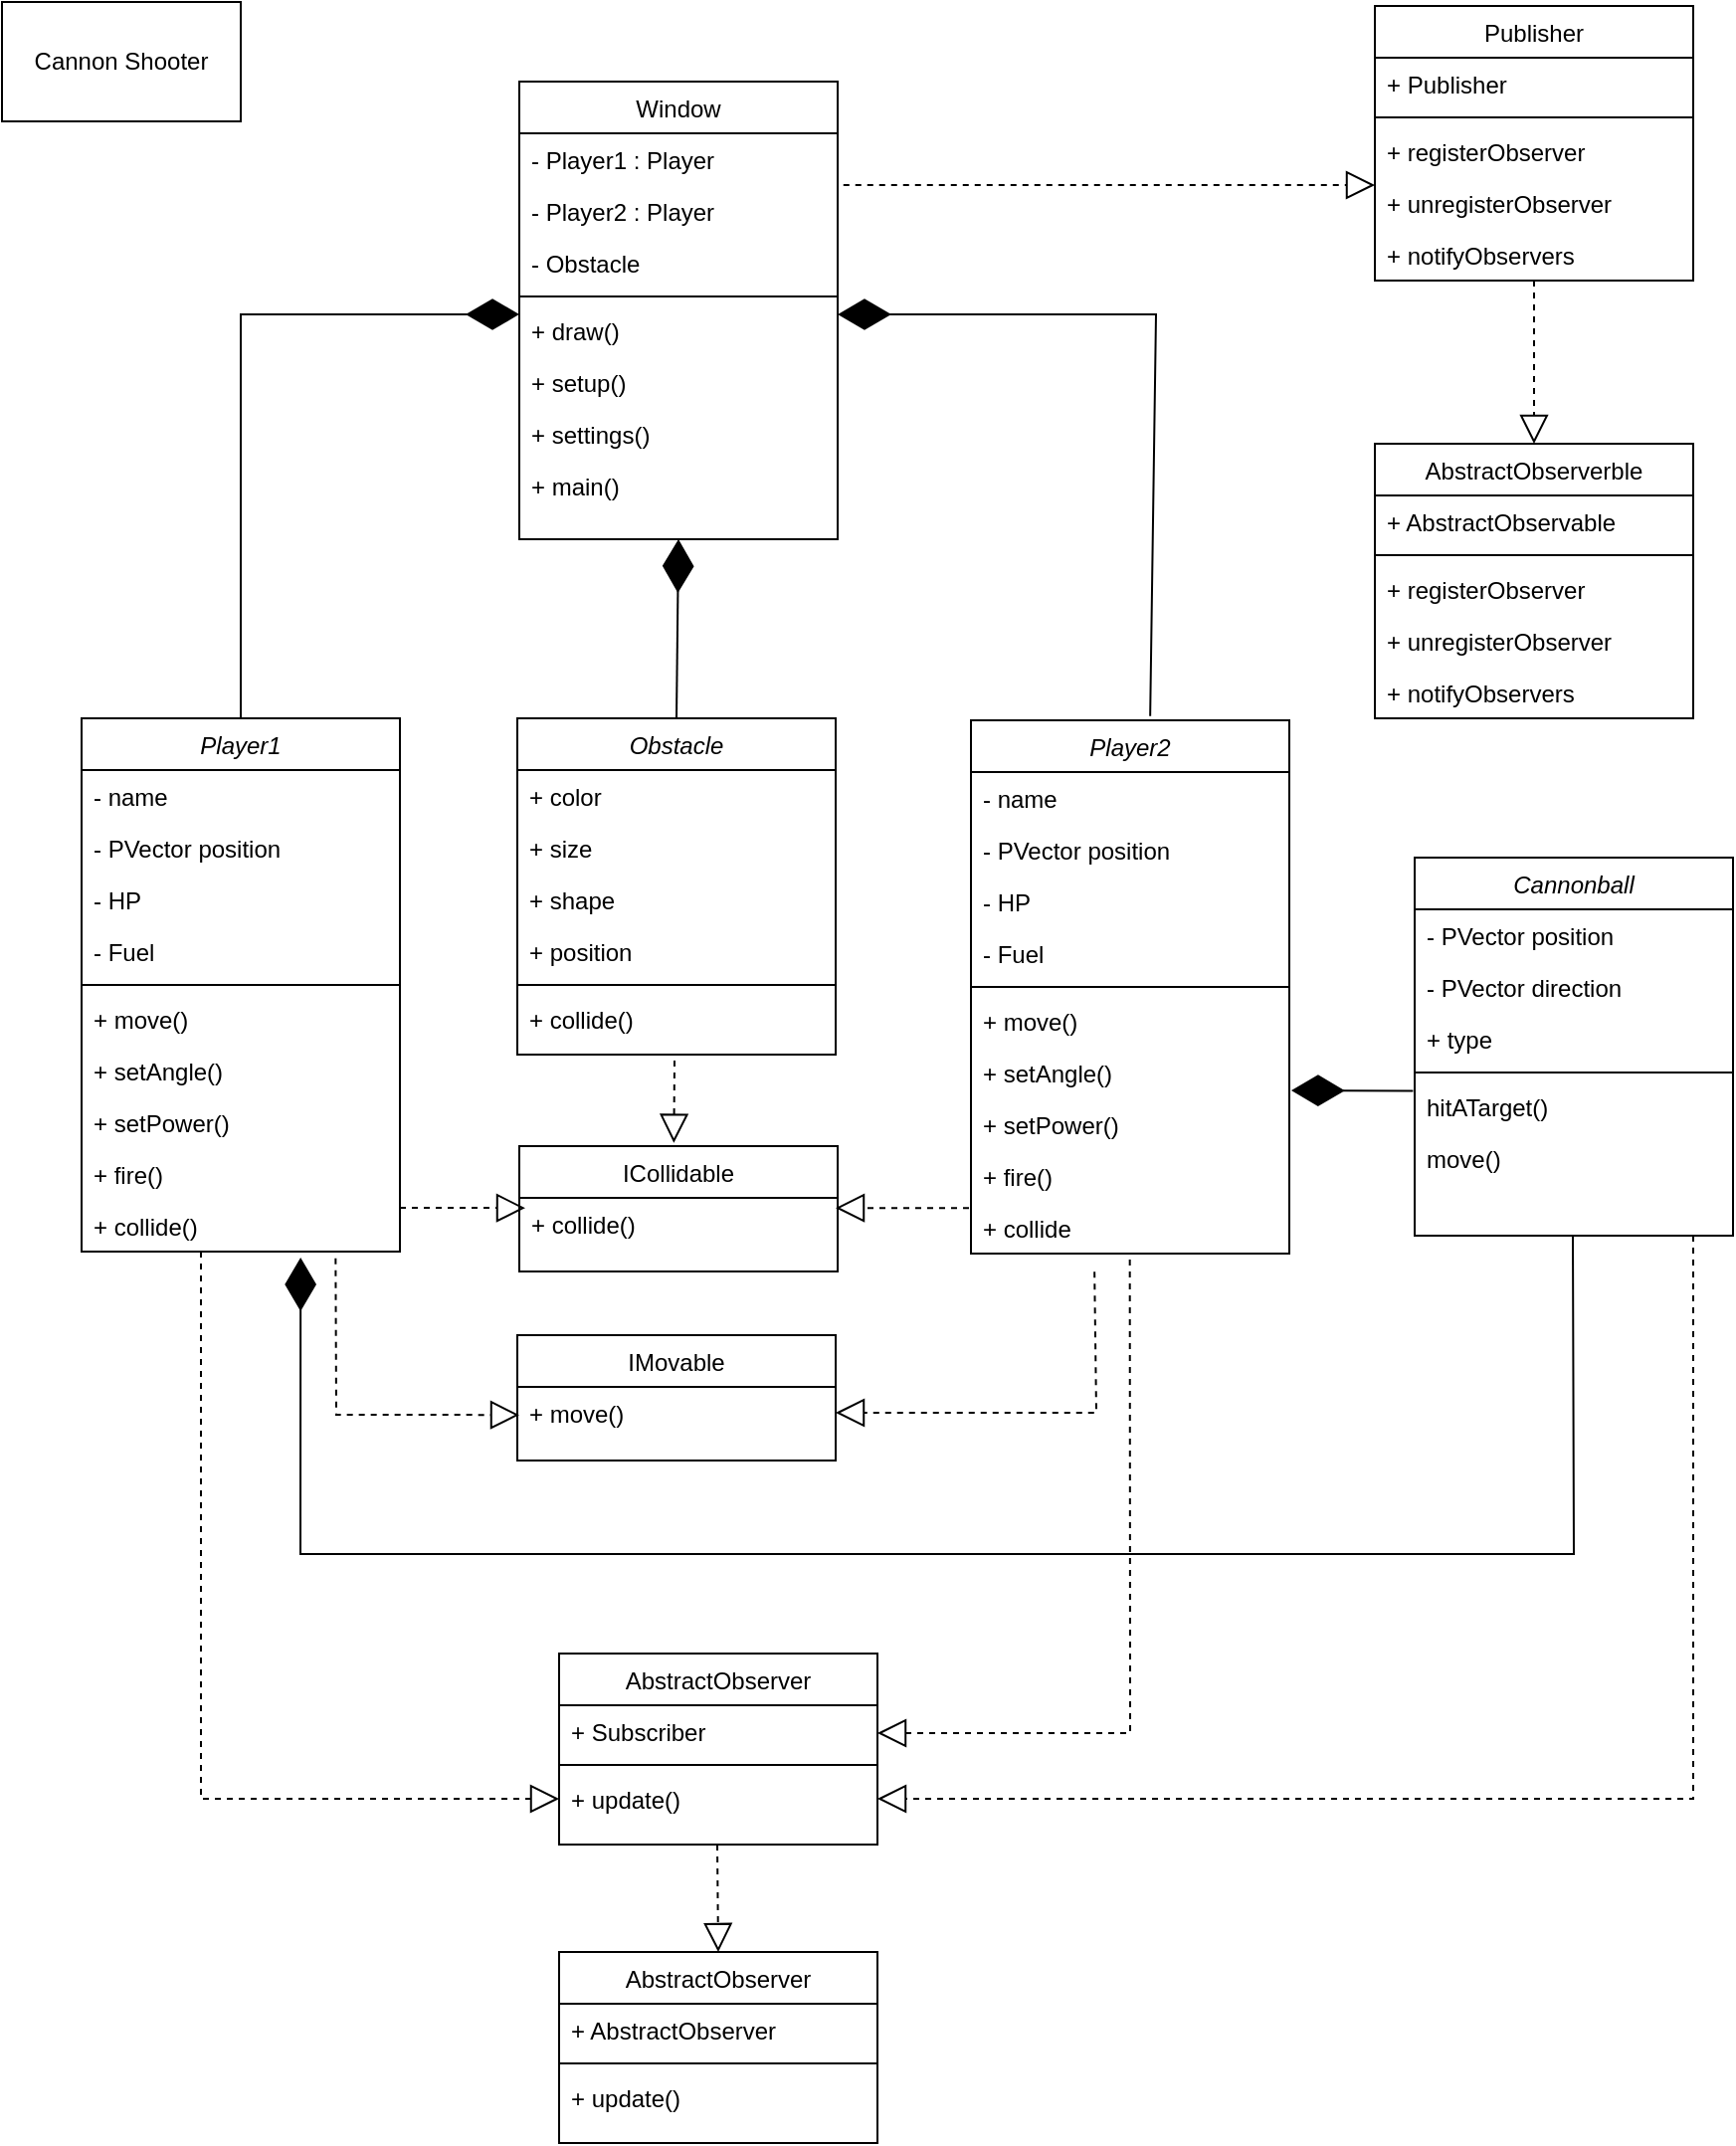 <mxfile version="20.5.1" type="google"><diagram id="C5RBs43oDa-KdzZeNtuy" name="Page-1"><mxGraphModel dx="1221" dy="654" grid="1" gridSize="10" guides="1" tooltips="1" connect="1" arrows="1" fold="1" page="1" pageScale="1" pageWidth="827" pageHeight="1169" math="0" shadow="0"><root><mxCell id="WIyWlLk6GJQsqaUBKTNV-0"/><mxCell id="WIyWlLk6GJQsqaUBKTNV-1" parent="WIyWlLk6GJQsqaUBKTNV-0"/><mxCell id="zkfFHV4jXpPFQw0GAbJ--17" value="Window" style="swimlane;fontStyle=0;align=center;verticalAlign=top;childLayout=stackLayout;horizontal=1;startSize=26;horizontalStack=0;resizeParent=1;resizeLast=0;collapsible=1;marginBottom=0;rounded=0;shadow=0;strokeWidth=1;" parent="WIyWlLk6GJQsqaUBKTNV-1" vertex="1"><mxGeometry x="280" y="50" width="160" height="230" as="geometry"><mxRectangle x="550" y="140" width="160" height="26" as="alternateBounds"/></mxGeometry></mxCell><mxCell id="zkfFHV4jXpPFQw0GAbJ--18" value="- Player1 : Player" style="text;align=left;verticalAlign=top;spacingLeft=4;spacingRight=4;overflow=hidden;rotatable=0;points=[[0,0.5],[1,0.5]];portConstraint=eastwest;" parent="zkfFHV4jXpPFQw0GAbJ--17" vertex="1"><mxGeometry y="26" width="160" height="26" as="geometry"/></mxCell><mxCell id="zkfFHV4jXpPFQw0GAbJ--19" value="- Player2 : Player" style="text;align=left;verticalAlign=top;spacingLeft=4;spacingRight=4;overflow=hidden;rotatable=0;points=[[0,0.5],[1,0.5]];portConstraint=eastwest;rounded=0;shadow=0;html=0;" parent="zkfFHV4jXpPFQw0GAbJ--17" vertex="1"><mxGeometry y="52" width="160" height="26" as="geometry"/></mxCell><mxCell id="zkfFHV4jXpPFQw0GAbJ--20" value="- Obstacle" style="text;align=left;verticalAlign=top;spacingLeft=4;spacingRight=4;overflow=hidden;rotatable=0;points=[[0,0.5],[1,0.5]];portConstraint=eastwest;rounded=0;shadow=0;html=0;" parent="zkfFHV4jXpPFQw0GAbJ--17" vertex="1"><mxGeometry y="78" width="160" height="26" as="geometry"/></mxCell><mxCell id="zkfFHV4jXpPFQw0GAbJ--23" value="" style="line;html=1;strokeWidth=1;align=left;verticalAlign=middle;spacingTop=-1;spacingLeft=3;spacingRight=3;rotatable=0;labelPosition=right;points=[];portConstraint=eastwest;" parent="zkfFHV4jXpPFQw0GAbJ--17" vertex="1"><mxGeometry y="104" width="160" height="8" as="geometry"/></mxCell><mxCell id="zkfFHV4jXpPFQw0GAbJ--24" value="+ draw()" style="text;align=left;verticalAlign=top;spacingLeft=4;spacingRight=4;overflow=hidden;rotatable=0;points=[[0,0.5],[1,0.5]];portConstraint=eastwest;" parent="zkfFHV4jXpPFQw0GAbJ--17" vertex="1"><mxGeometry y="112" width="160" height="26" as="geometry"/></mxCell><mxCell id="zkfFHV4jXpPFQw0GAbJ--25" value="+ setup()" style="text;align=left;verticalAlign=top;spacingLeft=4;spacingRight=4;overflow=hidden;rotatable=0;points=[[0,0.5],[1,0.5]];portConstraint=eastwest;" parent="zkfFHV4jXpPFQw0GAbJ--17" vertex="1"><mxGeometry y="138" width="160" height="26" as="geometry"/></mxCell><mxCell id="bGY49DNTYoyGkgJtw3t_-60" value="+ settings()" style="text;align=left;verticalAlign=top;spacingLeft=4;spacingRight=4;overflow=hidden;rotatable=0;points=[[0,0.5],[1,0.5]];portConstraint=eastwest;" parent="zkfFHV4jXpPFQw0GAbJ--17" vertex="1"><mxGeometry y="164" width="160" height="26" as="geometry"/></mxCell><mxCell id="bGY49DNTYoyGkgJtw3t_-63" value="+ main()" style="text;align=left;verticalAlign=top;spacingLeft=4;spacingRight=4;overflow=hidden;rotatable=0;points=[[0,0.5],[1,0.5]];portConstraint=eastwest;" parent="zkfFHV4jXpPFQw0GAbJ--17" vertex="1"><mxGeometry y="190" width="160" height="26" as="geometry"/></mxCell><mxCell id="7fzuy6R_wgdA0pwXr1Np-0" value="Cannon Shooter" style="rounded=0;whiteSpace=wrap;html=1;" parent="WIyWlLk6GJQsqaUBKTNV-1" vertex="1"><mxGeometry x="20" y="10" width="120" height="60" as="geometry"/></mxCell><mxCell id="7fzuy6R_wgdA0pwXr1Np-9" value="Cannonball" style="swimlane;fontStyle=2;align=center;verticalAlign=top;childLayout=stackLayout;horizontal=1;startSize=26;horizontalStack=0;resizeParent=1;resizeLast=0;collapsible=1;marginBottom=0;rounded=0;shadow=0;strokeWidth=1;" parent="WIyWlLk6GJQsqaUBKTNV-1" vertex="1"><mxGeometry x="730" y="440" width="160" height="190" as="geometry"><mxRectangle x="230" y="140" width="160" height="26" as="alternateBounds"/></mxGeometry></mxCell><mxCell id="7fzuy6R_wgdA0pwXr1Np-10" value="- PVector position" style="text;align=left;verticalAlign=top;spacingLeft=4;spacingRight=4;overflow=hidden;rotatable=0;points=[[0,0.5],[1,0.5]];portConstraint=eastwest;" parent="7fzuy6R_wgdA0pwXr1Np-9" vertex="1"><mxGeometry y="26" width="160" height="26" as="geometry"/></mxCell><mxCell id="7fzuy6R_wgdA0pwXr1Np-11" value="- PVector direction" style="text;align=left;verticalAlign=top;spacingLeft=4;spacingRight=4;overflow=hidden;rotatable=0;points=[[0,0.5],[1,0.5]];portConstraint=eastwest;rounded=0;shadow=0;html=0;" parent="7fzuy6R_wgdA0pwXr1Np-9" vertex="1"><mxGeometry y="52" width="160" height="26" as="geometry"/></mxCell><mxCell id="VNrcAnaPVluSWA-gc-Av-44" value="+ type" style="text;align=left;verticalAlign=top;spacingLeft=4;spacingRight=4;overflow=hidden;rotatable=0;points=[[0,0.5],[1,0.5]];portConstraint=eastwest;rounded=0;shadow=0;html=0;" vertex="1" parent="7fzuy6R_wgdA0pwXr1Np-9"><mxGeometry y="78" width="160" height="26" as="geometry"/></mxCell><mxCell id="7fzuy6R_wgdA0pwXr1Np-13" value="" style="line;html=1;strokeWidth=1;align=left;verticalAlign=middle;spacingTop=-1;spacingLeft=3;spacingRight=3;rotatable=0;labelPosition=right;points=[];portConstraint=eastwest;" parent="7fzuy6R_wgdA0pwXr1Np-9" vertex="1"><mxGeometry y="104" width="160" height="8" as="geometry"/></mxCell><mxCell id="7fzuy6R_wgdA0pwXr1Np-15" value="hitATarget()" style="text;align=left;verticalAlign=top;spacingLeft=4;spacingRight=4;overflow=hidden;rotatable=0;points=[[0,0.5],[1,0.5]];portConstraint=eastwest;" parent="7fzuy6R_wgdA0pwXr1Np-9" vertex="1"><mxGeometry y="112" width="160" height="26" as="geometry"/></mxCell><mxCell id="7fzuy6R_wgdA0pwXr1Np-14" value="move()" style="text;align=left;verticalAlign=top;spacingLeft=4;spacingRight=4;overflow=hidden;rotatable=0;points=[[0,0.5],[1,0.5]];portConstraint=eastwest;" parent="7fzuy6R_wgdA0pwXr1Np-9" vertex="1"><mxGeometry y="138" width="160" height="26" as="geometry"/></mxCell><mxCell id="gBK91YIQaOD51lO5mfCT-0" value="Player1" style="swimlane;fontStyle=2;align=center;verticalAlign=top;childLayout=stackLayout;horizontal=1;startSize=26;horizontalStack=0;resizeParent=1;resizeLast=0;collapsible=1;marginBottom=0;rounded=0;shadow=0;strokeWidth=1;" parent="WIyWlLk6GJQsqaUBKTNV-1" vertex="1"><mxGeometry x="60" y="370" width="160" height="268" as="geometry"><mxRectangle x="230" y="140" width="160" height="26" as="alternateBounds"/></mxGeometry></mxCell><mxCell id="gBK91YIQaOD51lO5mfCT-1" value="- name" style="text;align=left;verticalAlign=top;spacingLeft=4;spacingRight=4;overflow=hidden;rotatable=0;points=[[0,0.5],[1,0.5]];portConstraint=eastwest;" parent="gBK91YIQaOD51lO5mfCT-0" vertex="1"><mxGeometry y="26" width="160" height="26" as="geometry"/></mxCell><mxCell id="gBK91YIQaOD51lO5mfCT-2" value="- PVector position" style="text;align=left;verticalAlign=top;spacingLeft=4;spacingRight=4;overflow=hidden;rotatable=0;points=[[0,0.5],[1,0.5]];portConstraint=eastwest;rounded=0;shadow=0;html=0;" parent="gBK91YIQaOD51lO5mfCT-0" vertex="1"><mxGeometry y="52" width="160" height="26" as="geometry"/></mxCell><mxCell id="gBK91YIQaOD51lO5mfCT-13" value="- HP" style="text;align=left;verticalAlign=top;spacingLeft=4;spacingRight=4;overflow=hidden;rotatable=0;points=[[0,0.5],[1,0.5]];portConstraint=eastwest;rounded=0;shadow=0;html=0;" parent="gBK91YIQaOD51lO5mfCT-0" vertex="1"><mxGeometry y="78" width="160" height="26" as="geometry"/></mxCell><mxCell id="gBK91YIQaOD51lO5mfCT-18" value="- Fuel" style="text;align=left;verticalAlign=top;spacingLeft=4;spacingRight=4;overflow=hidden;rotatable=0;points=[[0,0.5],[1,0.5]];portConstraint=eastwest;rounded=0;shadow=0;html=0;" parent="gBK91YIQaOD51lO5mfCT-0" vertex="1"><mxGeometry y="104" width="160" height="26" as="geometry"/></mxCell><mxCell id="gBK91YIQaOD51lO5mfCT-4" value="" style="line;html=1;strokeWidth=1;align=left;verticalAlign=middle;spacingTop=-1;spacingLeft=3;spacingRight=3;rotatable=0;labelPosition=right;points=[];portConstraint=eastwest;" parent="gBK91YIQaOD51lO5mfCT-0" vertex="1"><mxGeometry y="130" width="160" height="8" as="geometry"/></mxCell><mxCell id="gBK91YIQaOD51lO5mfCT-5" value="+ move()" style="text;align=left;verticalAlign=top;spacingLeft=4;spacingRight=4;overflow=hidden;rotatable=0;points=[[0,0.5],[1,0.5]];portConstraint=eastwest;" parent="gBK91YIQaOD51lO5mfCT-0" vertex="1"><mxGeometry y="138" width="160" height="26" as="geometry"/></mxCell><mxCell id="gBK91YIQaOD51lO5mfCT-15" value="+ setAngle()" style="text;align=left;verticalAlign=top;spacingLeft=4;spacingRight=4;overflow=hidden;rotatable=0;points=[[0,0.5],[1,0.5]];portConstraint=eastwest;" parent="gBK91YIQaOD51lO5mfCT-0" vertex="1"><mxGeometry y="164" width="160" height="26" as="geometry"/></mxCell><mxCell id="gBK91YIQaOD51lO5mfCT-16" value="+ setPower()" style="text;align=left;verticalAlign=top;spacingLeft=4;spacingRight=4;overflow=hidden;rotatable=0;points=[[0,0.5],[1,0.5]];portConstraint=eastwest;" parent="gBK91YIQaOD51lO5mfCT-0" vertex="1"><mxGeometry y="190" width="160" height="26" as="geometry"/></mxCell><mxCell id="gBK91YIQaOD51lO5mfCT-17" value="+ fire()" style="text;align=left;verticalAlign=top;spacingLeft=4;spacingRight=4;overflow=hidden;rotatable=0;points=[[0,0.5],[1,0.5]];portConstraint=eastwest;" parent="gBK91YIQaOD51lO5mfCT-0" vertex="1"><mxGeometry y="216" width="160" height="26" as="geometry"/></mxCell><mxCell id="bGY49DNTYoyGkgJtw3t_-45" value="+ collide()" style="text;align=left;verticalAlign=top;spacingLeft=4;spacingRight=4;overflow=hidden;rotatable=0;points=[[0,0.5],[1,0.5]];portConstraint=eastwest;" parent="gBK91YIQaOD51lO5mfCT-0" vertex="1"><mxGeometry y="242" width="160" height="26" as="geometry"/></mxCell><mxCell id="gBK91YIQaOD51lO5mfCT-6" value="Obstacle" style="swimlane;fontStyle=2;align=center;verticalAlign=top;childLayout=stackLayout;horizontal=1;startSize=26;horizontalStack=0;resizeParent=1;resizeLast=0;collapsible=1;marginBottom=0;rounded=0;shadow=0;strokeWidth=1;" parent="WIyWlLk6GJQsqaUBKTNV-1" vertex="1"><mxGeometry x="279" y="370" width="160" height="169" as="geometry"><mxRectangle x="230" y="140" width="160" height="26" as="alternateBounds"/></mxGeometry></mxCell><mxCell id="gBK91YIQaOD51lO5mfCT-7" value="+ color" style="text;align=left;verticalAlign=top;spacingLeft=4;spacingRight=4;overflow=hidden;rotatable=0;points=[[0,0.5],[1,0.5]];portConstraint=eastwest;" parent="gBK91YIQaOD51lO5mfCT-6" vertex="1"><mxGeometry y="26" width="160" height="26" as="geometry"/></mxCell><mxCell id="gBK91YIQaOD51lO5mfCT-8" value="+ size" style="text;align=left;verticalAlign=top;spacingLeft=4;spacingRight=4;overflow=hidden;rotatable=0;points=[[0,0.5],[1,0.5]];portConstraint=eastwest;rounded=0;shadow=0;html=0;" parent="gBK91YIQaOD51lO5mfCT-6" vertex="1"><mxGeometry y="52" width="160" height="26" as="geometry"/></mxCell><mxCell id="gBK91YIQaOD51lO5mfCT-9" value="+ shape" style="text;align=left;verticalAlign=top;spacingLeft=4;spacingRight=4;overflow=hidden;rotatable=0;points=[[0,0.5],[1,0.5]];portConstraint=eastwest;rounded=0;shadow=0;html=0;" parent="gBK91YIQaOD51lO5mfCT-6" vertex="1"><mxGeometry y="78" width="160" height="26" as="geometry"/></mxCell><mxCell id="bGY49DNTYoyGkgJtw3t_-34" value="+ position" style="text;align=left;verticalAlign=top;spacingLeft=4;spacingRight=4;overflow=hidden;rotatable=0;points=[[0,0.5],[1,0.5]];portConstraint=eastwest;rounded=0;shadow=0;html=0;" parent="gBK91YIQaOD51lO5mfCT-6" vertex="1"><mxGeometry y="104" width="160" height="26" as="geometry"/></mxCell><mxCell id="bGY49DNTYoyGkgJtw3t_-50" value="" style="line;strokeWidth=1;fillColor=none;align=left;verticalAlign=middle;spacingTop=-1;spacingLeft=3;spacingRight=3;rotatable=0;labelPosition=right;points=[];portConstraint=eastwest;strokeColor=inherit;" parent="gBK91YIQaOD51lO5mfCT-6" vertex="1"><mxGeometry y="130" width="160" height="8" as="geometry"/></mxCell><mxCell id="bGY49DNTYoyGkgJtw3t_-49" value="+ collide()" style="text;align=left;verticalAlign=top;spacingLeft=4;spacingRight=4;overflow=hidden;rotatable=0;points=[[0,0.5],[1,0.5]];portConstraint=eastwest;rounded=0;shadow=0;html=0;" parent="gBK91YIQaOD51lO5mfCT-6" vertex="1"><mxGeometry y="138" width="160" height="26" as="geometry"/></mxCell><mxCell id="bGY49DNTYoyGkgJtw3t_-0" value="AbstractObserver" style="swimlane;fontStyle=0;align=center;verticalAlign=top;childLayout=stackLayout;horizontal=1;startSize=26;horizontalStack=0;resizeParent=1;resizeLast=0;collapsible=1;marginBottom=0;rounded=0;shadow=0;strokeWidth=1;" parent="WIyWlLk6GJQsqaUBKTNV-1" vertex="1"><mxGeometry x="300" y="840" width="160" height="96" as="geometry"><mxRectangle x="550" y="140" width="160" height="26" as="alternateBounds"/></mxGeometry></mxCell><mxCell id="bGY49DNTYoyGkgJtw3t_-1" value="+ Subscriber" style="text;align=left;verticalAlign=top;spacingLeft=4;spacingRight=4;overflow=hidden;rotatable=0;points=[[0,0.5],[1,0.5]];portConstraint=eastwest;" parent="bGY49DNTYoyGkgJtw3t_-0" vertex="1"><mxGeometry y="26" width="160" height="26" as="geometry"/></mxCell><mxCell id="bGY49DNTYoyGkgJtw3t_-6" value="" style="line;html=1;strokeWidth=1;align=left;verticalAlign=middle;spacingTop=-1;spacingLeft=3;spacingRight=3;rotatable=0;labelPosition=right;points=[];portConstraint=eastwest;" parent="bGY49DNTYoyGkgJtw3t_-0" vertex="1"><mxGeometry y="52" width="160" height="8" as="geometry"/></mxCell><mxCell id="bGY49DNTYoyGkgJtw3t_-7" value="+ update()" style="text;align=left;verticalAlign=top;spacingLeft=4;spacingRight=4;overflow=hidden;rotatable=0;points=[[0,0.5],[1,0.5]];portConstraint=eastwest;" parent="bGY49DNTYoyGkgJtw3t_-0" vertex="1"><mxGeometry y="60" width="160" height="26" as="geometry"/></mxCell><mxCell id="bGY49DNTYoyGkgJtw3t_-18" value="Player2" style="swimlane;fontStyle=2;align=center;verticalAlign=top;childLayout=stackLayout;horizontal=1;startSize=26;horizontalStack=0;resizeParent=1;resizeLast=0;collapsible=1;marginBottom=0;rounded=0;shadow=0;strokeWidth=1;" parent="WIyWlLk6GJQsqaUBKTNV-1" vertex="1"><mxGeometry x="507" y="371" width="160" height="268" as="geometry"><mxRectangle x="230" y="140" width="160" height="26" as="alternateBounds"/></mxGeometry></mxCell><mxCell id="bGY49DNTYoyGkgJtw3t_-19" value="- name" style="text;align=left;verticalAlign=top;spacingLeft=4;spacingRight=4;overflow=hidden;rotatable=0;points=[[0,0.5],[1,0.5]];portConstraint=eastwest;" parent="bGY49DNTYoyGkgJtw3t_-18" vertex="1"><mxGeometry y="26" width="160" height="26" as="geometry"/></mxCell><mxCell id="bGY49DNTYoyGkgJtw3t_-20" value="- PVector position" style="text;align=left;verticalAlign=top;spacingLeft=4;spacingRight=4;overflow=hidden;rotatable=0;points=[[0,0.5],[1,0.5]];portConstraint=eastwest;rounded=0;shadow=0;html=0;" parent="bGY49DNTYoyGkgJtw3t_-18" vertex="1"><mxGeometry y="52" width="160" height="26" as="geometry"/></mxCell><mxCell id="bGY49DNTYoyGkgJtw3t_-21" value="- HP" style="text;align=left;verticalAlign=top;spacingLeft=4;spacingRight=4;overflow=hidden;rotatable=0;points=[[0,0.5],[1,0.5]];portConstraint=eastwest;rounded=0;shadow=0;html=0;" parent="bGY49DNTYoyGkgJtw3t_-18" vertex="1"><mxGeometry y="78" width="160" height="26" as="geometry"/></mxCell><mxCell id="bGY49DNTYoyGkgJtw3t_-22" value="- Fuel" style="text;align=left;verticalAlign=top;spacingLeft=4;spacingRight=4;overflow=hidden;rotatable=0;points=[[0,0.5],[1,0.5]];portConstraint=eastwest;rounded=0;shadow=0;html=0;" parent="bGY49DNTYoyGkgJtw3t_-18" vertex="1"><mxGeometry y="104" width="160" height="26" as="geometry"/></mxCell><mxCell id="bGY49DNTYoyGkgJtw3t_-23" value="" style="line;html=1;strokeWidth=1;align=left;verticalAlign=middle;spacingTop=-1;spacingLeft=3;spacingRight=3;rotatable=0;labelPosition=right;points=[];portConstraint=eastwest;" parent="bGY49DNTYoyGkgJtw3t_-18" vertex="1"><mxGeometry y="130" width="160" height="8" as="geometry"/></mxCell><mxCell id="bGY49DNTYoyGkgJtw3t_-24" value="+ move()" style="text;align=left;verticalAlign=top;spacingLeft=4;spacingRight=4;overflow=hidden;rotatable=0;points=[[0,0.5],[1,0.5]];portConstraint=eastwest;" parent="bGY49DNTYoyGkgJtw3t_-18" vertex="1"><mxGeometry y="138" width="160" height="26" as="geometry"/></mxCell><mxCell id="bGY49DNTYoyGkgJtw3t_-25" value="+ setAngle()" style="text;align=left;verticalAlign=top;spacingLeft=4;spacingRight=4;overflow=hidden;rotatable=0;points=[[0,0.5],[1,0.5]];portConstraint=eastwest;" parent="bGY49DNTYoyGkgJtw3t_-18" vertex="1"><mxGeometry y="164" width="160" height="26" as="geometry"/></mxCell><mxCell id="bGY49DNTYoyGkgJtw3t_-26" value="+ setPower()" style="text;align=left;verticalAlign=top;spacingLeft=4;spacingRight=4;overflow=hidden;rotatable=0;points=[[0,0.5],[1,0.5]];portConstraint=eastwest;" parent="bGY49DNTYoyGkgJtw3t_-18" vertex="1"><mxGeometry y="190" width="160" height="26" as="geometry"/></mxCell><mxCell id="bGY49DNTYoyGkgJtw3t_-27" value="+ fire()" style="text;align=left;verticalAlign=top;spacingLeft=4;spacingRight=4;overflow=hidden;rotatable=0;points=[[0,0.5],[1,0.5]];portConstraint=eastwest;" parent="bGY49DNTYoyGkgJtw3t_-18" vertex="1"><mxGeometry y="216" width="160" height="26" as="geometry"/></mxCell><mxCell id="bGY49DNTYoyGkgJtw3t_-46" value="+ collide" style="text;align=left;verticalAlign=top;spacingLeft=4;spacingRight=4;overflow=hidden;rotatable=0;points=[[0,0.5],[1,0.5]];portConstraint=eastwest;" parent="bGY49DNTYoyGkgJtw3t_-18" vertex="1"><mxGeometry y="242" width="160" height="26" as="geometry"/></mxCell><mxCell id="bGY49DNTYoyGkgJtw3t_-32" value="" style="endArrow=diamondThin;endFill=1;endSize=24;html=1;rounded=0;exitX=0.5;exitY=0;exitDx=0;exitDy=0;entryX=0;entryY=0.5;entryDx=0;entryDy=0;" parent="WIyWlLk6GJQsqaUBKTNV-1" source="gBK91YIQaOD51lO5mfCT-0" edge="1"><mxGeometry width="160" relative="1" as="geometry"><mxPoint x="430" y="370" as="sourcePoint"/><mxPoint x="280" y="167" as="targetPoint"/><Array as="points"><mxPoint x="140" y="167"/></Array></mxGeometry></mxCell><mxCell id="bGY49DNTYoyGkgJtw3t_-33" value="" style="endArrow=diamondThin;endFill=1;endSize=24;html=1;rounded=0;exitX=0.563;exitY=-0.008;exitDx=0;exitDy=0;entryX=1;entryY=0.5;entryDx=0;entryDy=0;exitPerimeter=0;" parent="WIyWlLk6GJQsqaUBKTNV-1" source="bGY49DNTYoyGkgJtw3t_-18" edge="1"><mxGeometry width="160" relative="1" as="geometry"><mxPoint x="150" y="380" as="sourcePoint"/><mxPoint x="440" y="167" as="targetPoint"/><Array as="points"><mxPoint x="600" y="167"/></Array></mxGeometry></mxCell><mxCell id="bGY49DNTYoyGkgJtw3t_-35" value="" style="endArrow=diamondThin;endFill=1;endSize=24;html=1;rounded=0;exitX=0.5;exitY=0;exitDx=0;exitDy=0;" parent="WIyWlLk6GJQsqaUBKTNV-1" source="gBK91YIQaOD51lO5mfCT-6" edge="1"><mxGeometry width="160" relative="1" as="geometry"><mxPoint x="500.08" y="495.064" as="sourcePoint"/><mxPoint x="360" y="280" as="targetPoint"/></mxGeometry></mxCell><mxCell id="bGY49DNTYoyGkgJtw3t_-37" value="ICollidable" style="swimlane;fontStyle=0;align=center;verticalAlign=top;childLayout=stackLayout;horizontal=1;startSize=26;horizontalStack=0;resizeParent=1;resizeLast=0;collapsible=1;marginBottom=0;rounded=0;shadow=0;strokeWidth=1;" parent="WIyWlLk6GJQsqaUBKTNV-1" vertex="1"><mxGeometry x="280" y="585" width="160" height="63" as="geometry"><mxRectangle x="550" y="140" width="160" height="26" as="alternateBounds"/></mxGeometry></mxCell><mxCell id="bGY49DNTYoyGkgJtw3t_-40" value="+ collide()" style="text;align=left;verticalAlign=top;spacingLeft=4;spacingRight=4;overflow=hidden;rotatable=0;points=[[0,0.5],[1,0.5]];portConstraint=eastwest;" parent="bGY49DNTYoyGkgJtw3t_-37" vertex="1"><mxGeometry y="26" width="160" height="26" as="geometry"/></mxCell><mxCell id="bGY49DNTYoyGkgJtw3t_-58" value="" style="endArrow=diamondThin;endFill=1;endSize=24;html=1;rounded=0;exitX=-0.005;exitY=0.2;exitDx=0;exitDy=0;exitPerimeter=0;entryX=1.006;entryY=0.846;entryDx=0;entryDy=0;entryPerimeter=0;" parent="WIyWlLk6GJQsqaUBKTNV-1" source="7fzuy6R_wgdA0pwXr1Np-15" target="bGY49DNTYoyGkgJtw3t_-25" edge="1"><mxGeometry width="160" relative="1" as="geometry"><mxPoint x="369" y="380" as="sourcePoint"/><mxPoint x="730" y="530" as="targetPoint"/></mxGeometry></mxCell><mxCell id="bGY49DNTYoyGkgJtw3t_-59" value="" style="endArrow=diamondThin;endFill=1;endSize=24;html=1;rounded=0;entryX=0.688;entryY=1.115;entryDx=0;entryDy=0;entryPerimeter=0;" parent="WIyWlLk6GJQsqaUBKTNV-1" target="bGY49DNTYoyGkgJtw3t_-45" edge="1"><mxGeometry width="160" relative="1" as="geometry"><mxPoint x="809.5" y="630" as="sourcePoint"/><mxPoint x="370" y="650" as="targetPoint"/><Array as="points"><mxPoint x="810" y="790"/><mxPoint x="170" y="790"/></Array></mxGeometry></mxCell><mxCell id="VNrcAnaPVluSWA-gc-Av-8" value="AbstractObserver" style="swimlane;fontStyle=0;align=center;verticalAlign=top;childLayout=stackLayout;horizontal=1;startSize=26;horizontalStack=0;resizeParent=1;resizeLast=0;collapsible=1;marginBottom=0;rounded=0;shadow=0;strokeWidth=1;" vertex="1" parent="WIyWlLk6GJQsqaUBKTNV-1"><mxGeometry x="300" y="990" width="160" height="96" as="geometry"><mxRectangle x="550" y="140" width="160" height="26" as="alternateBounds"/></mxGeometry></mxCell><mxCell id="VNrcAnaPVluSWA-gc-Av-9" value="+ AbstractObserver" style="text;align=left;verticalAlign=top;spacingLeft=4;spacingRight=4;overflow=hidden;rotatable=0;points=[[0,0.5],[1,0.5]];portConstraint=eastwest;" vertex="1" parent="VNrcAnaPVluSWA-gc-Av-8"><mxGeometry y="26" width="160" height="26" as="geometry"/></mxCell><mxCell id="VNrcAnaPVluSWA-gc-Av-10" value="" style="line;html=1;strokeWidth=1;align=left;verticalAlign=middle;spacingTop=-1;spacingLeft=3;spacingRight=3;rotatable=0;labelPosition=right;points=[];portConstraint=eastwest;" vertex="1" parent="VNrcAnaPVluSWA-gc-Av-8"><mxGeometry y="52" width="160" height="8" as="geometry"/></mxCell><mxCell id="VNrcAnaPVluSWA-gc-Av-11" value="+ update()" style="text;align=left;verticalAlign=top;spacingLeft=4;spacingRight=4;overflow=hidden;rotatable=0;points=[[0,0.5],[1,0.5]];portConstraint=eastwest;" vertex="1" parent="VNrcAnaPVluSWA-gc-Av-8"><mxGeometry y="60" width="160" height="26" as="geometry"/></mxCell><mxCell id="VNrcAnaPVluSWA-gc-Av-14" value="IMovable" style="swimlane;fontStyle=0;align=center;verticalAlign=top;childLayout=stackLayout;horizontal=1;startSize=26;horizontalStack=0;resizeParent=1;resizeLast=0;collapsible=1;marginBottom=0;rounded=0;shadow=0;strokeWidth=1;" vertex="1" parent="WIyWlLk6GJQsqaUBKTNV-1"><mxGeometry x="279" y="680" width="160" height="63" as="geometry"><mxRectangle x="550" y="140" width="160" height="26" as="alternateBounds"/></mxGeometry></mxCell><mxCell id="VNrcAnaPVluSWA-gc-Av-15" value="+ move()" style="text;align=left;verticalAlign=top;spacingLeft=4;spacingRight=4;overflow=hidden;rotatable=0;points=[[0,0.5],[1,0.5]];portConstraint=eastwest;" vertex="1" parent="VNrcAnaPVluSWA-gc-Av-14"><mxGeometry y="26" width="160" height="26" as="geometry"/></mxCell><mxCell id="VNrcAnaPVluSWA-gc-Av-20" value="" style="endArrow=block;dashed=1;endFill=0;endSize=12;html=1;rounded=0;" edge="1" parent="WIyWlLk6GJQsqaUBKTNV-1"><mxGeometry width="160" relative="1" as="geometry"><mxPoint x="220" y="616" as="sourcePoint"/><mxPoint x="283" y="616.08" as="targetPoint"/></mxGeometry></mxCell><mxCell id="VNrcAnaPVluSWA-gc-Av-21" value="" style="endArrow=block;dashed=1;endFill=0;endSize=12;html=1;rounded=0;" edge="1" parent="WIyWlLk6GJQsqaUBKTNV-1"><mxGeometry width="160" relative="1" as="geometry"><mxPoint x="506" y="616.08" as="sourcePoint"/><mxPoint x="439" y="616.08" as="targetPoint"/></mxGeometry></mxCell><mxCell id="VNrcAnaPVluSWA-gc-Av-23" value="" style="endArrow=block;dashed=1;endFill=0;endSize=12;html=1;rounded=0;entryX=0.623;entryY=-0.058;entryDx=0;entryDy=0;entryPerimeter=0;" edge="1" parent="WIyWlLk6GJQsqaUBKTNV-1"><mxGeometry width="160" relative="1" as="geometry"><mxPoint x="358" y="542" as="sourcePoint"/><mxPoint x="357.68" y="583.346" as="targetPoint"/></mxGeometry></mxCell><mxCell id="VNrcAnaPVluSWA-gc-Av-25" value="" style="endArrow=block;dashed=1;endFill=0;endSize=12;html=1;rounded=0;exitX=0.798;exitY=1.128;exitDx=0;exitDy=0;exitPerimeter=0;" edge="1" parent="WIyWlLk6GJQsqaUBKTNV-1" source="bGY49DNTYoyGkgJtw3t_-45"><mxGeometry width="160" relative="1" as="geometry"><mxPoint x="217" y="720" as="sourcePoint"/><mxPoint x="280" y="720.08" as="targetPoint"/><Array as="points"><mxPoint x="188" y="720"/></Array></mxGeometry></mxCell><mxCell id="VNrcAnaPVluSWA-gc-Av-26" value="Publisher" style="swimlane;fontStyle=0;align=center;verticalAlign=top;childLayout=stackLayout;horizontal=1;startSize=26;horizontalStack=0;resizeParent=1;resizeLast=0;collapsible=1;marginBottom=0;rounded=0;shadow=0;strokeWidth=1;" vertex="1" parent="WIyWlLk6GJQsqaUBKTNV-1"><mxGeometry x="710" y="12" width="160" height="138" as="geometry"><mxRectangle x="550" y="140" width="160" height="26" as="alternateBounds"/></mxGeometry></mxCell><mxCell id="VNrcAnaPVluSWA-gc-Av-27" value="+ Publisher" style="text;align=left;verticalAlign=top;spacingLeft=4;spacingRight=4;overflow=hidden;rotatable=0;points=[[0,0.5],[1,0.5]];portConstraint=eastwest;" vertex="1" parent="VNrcAnaPVluSWA-gc-Av-26"><mxGeometry y="26" width="160" height="26" as="geometry"/></mxCell><mxCell id="VNrcAnaPVluSWA-gc-Av-28" value="" style="line;html=1;strokeWidth=1;align=left;verticalAlign=middle;spacingTop=-1;spacingLeft=3;spacingRight=3;rotatable=0;labelPosition=right;points=[];portConstraint=eastwest;" vertex="1" parent="VNrcAnaPVluSWA-gc-Av-26"><mxGeometry y="52" width="160" height="8" as="geometry"/></mxCell><mxCell id="VNrcAnaPVluSWA-gc-Av-29" value="+ registerObserver" style="text;align=left;verticalAlign=top;spacingLeft=4;spacingRight=4;overflow=hidden;rotatable=0;points=[[0,0.5],[1,0.5]];portConstraint=eastwest;" vertex="1" parent="VNrcAnaPVluSWA-gc-Av-26"><mxGeometry y="60" width="160" height="26" as="geometry"/></mxCell><mxCell id="VNrcAnaPVluSWA-gc-Av-30" value="+ unregisterObserver" style="text;align=left;verticalAlign=top;spacingLeft=4;spacingRight=4;overflow=hidden;rotatable=0;points=[[0,0.5],[1,0.5]];portConstraint=eastwest;" vertex="1" parent="VNrcAnaPVluSWA-gc-Av-26"><mxGeometry y="86" width="160" height="26" as="geometry"/></mxCell><mxCell id="VNrcAnaPVluSWA-gc-Av-31" value="+ notifyObservers" style="text;align=left;verticalAlign=top;spacingLeft=4;spacingRight=4;overflow=hidden;rotatable=0;points=[[0,0.5],[1,0.5]];portConstraint=eastwest;" vertex="1" parent="VNrcAnaPVluSWA-gc-Av-26"><mxGeometry y="112" width="160" height="26" as="geometry"/></mxCell><mxCell id="VNrcAnaPVluSWA-gc-Av-32" value="AbstractObserverble" style="swimlane;fontStyle=0;align=center;verticalAlign=top;childLayout=stackLayout;horizontal=1;startSize=26;horizontalStack=0;resizeParent=1;resizeLast=0;collapsible=1;marginBottom=0;rounded=0;shadow=0;strokeWidth=1;" vertex="1" parent="WIyWlLk6GJQsqaUBKTNV-1"><mxGeometry x="710" y="232" width="160" height="138" as="geometry"><mxRectangle x="550" y="140" width="160" height="26" as="alternateBounds"/></mxGeometry></mxCell><mxCell id="VNrcAnaPVluSWA-gc-Av-33" value="+ AbstractObservable" style="text;align=left;verticalAlign=top;spacingLeft=4;spacingRight=4;overflow=hidden;rotatable=0;points=[[0,0.5],[1,0.5]];portConstraint=eastwest;" vertex="1" parent="VNrcAnaPVluSWA-gc-Av-32"><mxGeometry y="26" width="160" height="26" as="geometry"/></mxCell><mxCell id="VNrcAnaPVluSWA-gc-Av-34" value="" style="line;html=1;strokeWidth=1;align=left;verticalAlign=middle;spacingTop=-1;spacingLeft=3;spacingRight=3;rotatable=0;labelPosition=right;points=[];portConstraint=eastwest;" vertex="1" parent="VNrcAnaPVluSWA-gc-Av-32"><mxGeometry y="52" width="160" height="8" as="geometry"/></mxCell><mxCell id="VNrcAnaPVluSWA-gc-Av-35" value="+ registerObserver" style="text;align=left;verticalAlign=top;spacingLeft=4;spacingRight=4;overflow=hidden;rotatable=0;points=[[0,0.5],[1,0.5]];portConstraint=eastwest;" vertex="1" parent="VNrcAnaPVluSWA-gc-Av-32"><mxGeometry y="60" width="160" height="26" as="geometry"/></mxCell><mxCell id="VNrcAnaPVluSWA-gc-Av-36" value="+ unregisterObserver" style="text;align=left;verticalAlign=top;spacingLeft=4;spacingRight=4;overflow=hidden;rotatable=0;points=[[0,0.5],[1,0.5]];portConstraint=eastwest;" vertex="1" parent="VNrcAnaPVluSWA-gc-Av-32"><mxGeometry y="86" width="160" height="26" as="geometry"/></mxCell><mxCell id="VNrcAnaPVluSWA-gc-Av-37" value="+ notifyObservers" style="text;align=left;verticalAlign=top;spacingLeft=4;spacingRight=4;overflow=hidden;rotatable=0;points=[[0,0.5],[1,0.5]];portConstraint=eastwest;" vertex="1" parent="VNrcAnaPVluSWA-gc-Av-32"><mxGeometry y="112" width="160" height="26" as="geometry"/></mxCell><mxCell id="VNrcAnaPVluSWA-gc-Av-38" value="" style="endArrow=block;dashed=1;endFill=0;endSize=12;html=1;rounded=0;entryX=0.5;entryY=0;entryDx=0;entryDy=0;" edge="1" parent="WIyWlLk6GJQsqaUBKTNV-1" source="VNrcAnaPVluSWA-gc-Av-31" target="VNrcAnaPVluSWA-gc-Av-32"><mxGeometry width="160" relative="1" as="geometry"><mxPoint x="997" y="142" as="sourcePoint"/><mxPoint x="1157" y="142" as="targetPoint"/></mxGeometry></mxCell><mxCell id="VNrcAnaPVluSWA-gc-Av-39" value="" style="endArrow=block;dashed=1;endFill=0;endSize=12;html=1;rounded=0;exitX=1.018;exitY=0;exitDx=0;exitDy=0;exitPerimeter=0;" edge="1" parent="WIyWlLk6GJQsqaUBKTNV-1" source="zkfFHV4jXpPFQw0GAbJ--19"><mxGeometry width="160" relative="1" as="geometry"><mxPoint x="530" y="60" as="sourcePoint"/><mxPoint x="710" y="102" as="targetPoint"/></mxGeometry></mxCell><mxCell id="VNrcAnaPVluSWA-gc-Av-40" value="" style="endArrow=block;dashed=1;endFill=0;endSize=12;html=1;rounded=0;" edge="1" parent="WIyWlLk6GJQsqaUBKTNV-1"><mxGeometry width="160" relative="1" as="geometry"><mxPoint x="379.5" y="936" as="sourcePoint"/><mxPoint x="380" y="990" as="targetPoint"/></mxGeometry></mxCell><mxCell id="VNrcAnaPVluSWA-gc-Av-41" value="" style="endArrow=block;dashed=1;endFill=0;endSize=12;html=1;rounded=0;entryX=0;entryY=0.5;entryDx=0;entryDy=0;" edge="1" parent="WIyWlLk6GJQsqaUBKTNV-1" target="bGY49DNTYoyGkgJtw3t_-7"><mxGeometry width="160" relative="1" as="geometry"><mxPoint x="120" y="638" as="sourcePoint"/><mxPoint x="120" y="910" as="targetPoint"/><Array as="points"><mxPoint x="120" y="913"/></Array></mxGeometry></mxCell><mxCell id="VNrcAnaPVluSWA-gc-Av-42" value="" style="endArrow=block;dashed=1;endFill=0;endSize=12;html=1;rounded=0;entryX=1;entryY=0.5;entryDx=0;entryDy=0;" edge="1" parent="WIyWlLk6GJQsqaUBKTNV-1" target="bGY49DNTYoyGkgJtw3t_-7"><mxGeometry width="160" relative="1" as="geometry"><mxPoint x="870" y="630" as="sourcePoint"/><mxPoint x="520.5" y="914" as="targetPoint"/><Array as="points"><mxPoint x="870" y="913"/></Array></mxGeometry></mxCell><mxCell id="VNrcAnaPVluSWA-gc-Av-43" value="" style="endArrow=block;dashed=1;endFill=0;endSize=12;html=1;rounded=0;exitX=0.499;exitY=1.115;exitDx=0;exitDy=0;exitPerimeter=0;" edge="1" parent="WIyWlLk6GJQsqaUBKTNV-1" source="bGY49DNTYoyGkgJtw3t_-46"><mxGeometry width="160" relative="1" as="geometry"><mxPoint x="586.5" y="820" as="sourcePoint"/><mxPoint x="460" y="880" as="targetPoint"/><Array as="points"><mxPoint x="587" y="880"/></Array></mxGeometry></mxCell><mxCell id="VNrcAnaPVluSWA-gc-Av-45" value="" style="endArrow=block;dashed=1;endFill=0;endSize=12;html=1;rounded=0;exitX=0.388;exitY=1.351;exitDx=0;exitDy=0;exitPerimeter=0;entryX=1;entryY=0.5;entryDx=0;entryDy=0;" edge="1" parent="WIyWlLk6GJQsqaUBKTNV-1" source="bGY49DNTYoyGkgJtw3t_-46" target="VNrcAnaPVluSWA-gc-Av-15"><mxGeometry width="160" relative="1" as="geometry"><mxPoint x="507" y="690.0" as="sourcePoint"/><mxPoint x="440" y="690.0" as="targetPoint"/><Array as="points"><mxPoint x="570" y="719"/></Array></mxGeometry></mxCell></root></mxGraphModel></diagram></mxfile>